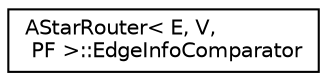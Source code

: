 digraph "Graphical Class Hierarchy"
{
  edge [fontname="Helvetica",fontsize="10",labelfontname="Helvetica",labelfontsize="10"];
  node [fontname="Helvetica",fontsize="10",shape=record];
  rankdir="LR";
  Node0 [label="AStarRouter\< E, V,\l PF \>::EdgeInfoComparator",height=0.2,width=0.4,color="black", fillcolor="white", style="filled",URL="$dc/d73/class_a_star_router_1_1_edge_info_comparator.html"];
}

